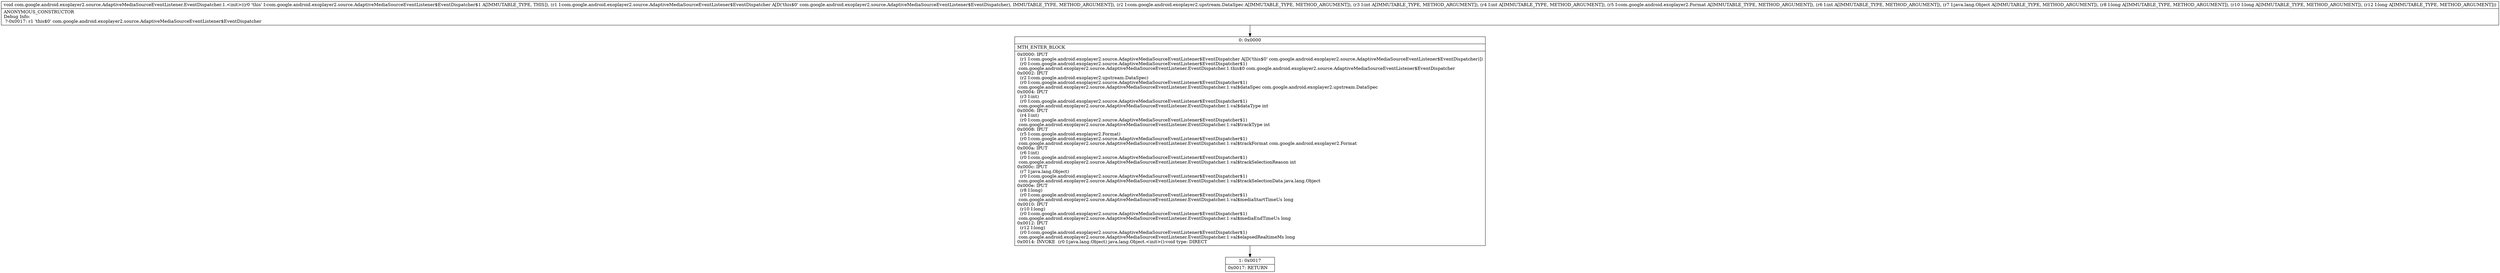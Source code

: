 digraph "CFG forcom.google.android.exoplayer2.source.AdaptiveMediaSourceEventListener.EventDispatcher.1.\<init\>(Lcom\/google\/android\/exoplayer2\/source\/AdaptiveMediaSourceEventListener$EventDispatcher;Lcom\/google\/android\/exoplayer2\/upstream\/DataSpec;IILcom\/google\/android\/exoplayer2\/Format;ILjava\/lang\/Object;JJJ)V" {
Node_0 [shape=record,label="{0\:\ 0x0000|MTH_ENTER_BLOCK\l|0x0000: IPUT  \l  (r1 I:com.google.android.exoplayer2.source.AdaptiveMediaSourceEventListener$EventDispatcher A[D('this$0' com.google.android.exoplayer2.source.AdaptiveMediaSourceEventListener$EventDispatcher)])\l  (r0 I:com.google.android.exoplayer2.source.AdaptiveMediaSourceEventListener$EventDispatcher$1)\l com.google.android.exoplayer2.source.AdaptiveMediaSourceEventListener.EventDispatcher.1.this$0 com.google.android.exoplayer2.source.AdaptiveMediaSourceEventListener$EventDispatcher \l0x0002: IPUT  \l  (r2 I:com.google.android.exoplayer2.upstream.DataSpec)\l  (r0 I:com.google.android.exoplayer2.source.AdaptiveMediaSourceEventListener$EventDispatcher$1)\l com.google.android.exoplayer2.source.AdaptiveMediaSourceEventListener.EventDispatcher.1.val$dataSpec com.google.android.exoplayer2.upstream.DataSpec \l0x0004: IPUT  \l  (r3 I:int)\l  (r0 I:com.google.android.exoplayer2.source.AdaptiveMediaSourceEventListener$EventDispatcher$1)\l com.google.android.exoplayer2.source.AdaptiveMediaSourceEventListener.EventDispatcher.1.val$dataType int \l0x0006: IPUT  \l  (r4 I:int)\l  (r0 I:com.google.android.exoplayer2.source.AdaptiveMediaSourceEventListener$EventDispatcher$1)\l com.google.android.exoplayer2.source.AdaptiveMediaSourceEventListener.EventDispatcher.1.val$trackType int \l0x0008: IPUT  \l  (r5 I:com.google.android.exoplayer2.Format)\l  (r0 I:com.google.android.exoplayer2.source.AdaptiveMediaSourceEventListener$EventDispatcher$1)\l com.google.android.exoplayer2.source.AdaptiveMediaSourceEventListener.EventDispatcher.1.val$trackFormat com.google.android.exoplayer2.Format \l0x000a: IPUT  \l  (r6 I:int)\l  (r0 I:com.google.android.exoplayer2.source.AdaptiveMediaSourceEventListener$EventDispatcher$1)\l com.google.android.exoplayer2.source.AdaptiveMediaSourceEventListener.EventDispatcher.1.val$trackSelectionReason int \l0x000c: IPUT  \l  (r7 I:java.lang.Object)\l  (r0 I:com.google.android.exoplayer2.source.AdaptiveMediaSourceEventListener$EventDispatcher$1)\l com.google.android.exoplayer2.source.AdaptiveMediaSourceEventListener.EventDispatcher.1.val$trackSelectionData java.lang.Object \l0x000e: IPUT  \l  (r8 I:long)\l  (r0 I:com.google.android.exoplayer2.source.AdaptiveMediaSourceEventListener$EventDispatcher$1)\l com.google.android.exoplayer2.source.AdaptiveMediaSourceEventListener.EventDispatcher.1.val$mediaStartTimeUs long \l0x0010: IPUT  \l  (r10 I:long)\l  (r0 I:com.google.android.exoplayer2.source.AdaptiveMediaSourceEventListener$EventDispatcher$1)\l com.google.android.exoplayer2.source.AdaptiveMediaSourceEventListener.EventDispatcher.1.val$mediaEndTimeUs long \l0x0012: IPUT  \l  (r12 I:long)\l  (r0 I:com.google.android.exoplayer2.source.AdaptiveMediaSourceEventListener$EventDispatcher$1)\l com.google.android.exoplayer2.source.AdaptiveMediaSourceEventListener.EventDispatcher.1.val$elapsedRealtimeMs long \l0x0014: INVOKE  (r0 I:java.lang.Object) java.lang.Object.\<init\>():void type: DIRECT \l}"];
Node_1 [shape=record,label="{1\:\ 0x0017|0x0017: RETURN   \l}"];
MethodNode[shape=record,label="{void com.google.android.exoplayer2.source.AdaptiveMediaSourceEventListener.EventDispatcher.1.\<init\>((r0 'this' I:com.google.android.exoplayer2.source.AdaptiveMediaSourceEventListener$EventDispatcher$1 A[IMMUTABLE_TYPE, THIS]), (r1 I:com.google.android.exoplayer2.source.AdaptiveMediaSourceEventListener$EventDispatcher A[D('this$0' com.google.android.exoplayer2.source.AdaptiveMediaSourceEventListener$EventDispatcher), IMMUTABLE_TYPE, METHOD_ARGUMENT]), (r2 I:com.google.android.exoplayer2.upstream.DataSpec A[IMMUTABLE_TYPE, METHOD_ARGUMENT]), (r3 I:int A[IMMUTABLE_TYPE, METHOD_ARGUMENT]), (r4 I:int A[IMMUTABLE_TYPE, METHOD_ARGUMENT]), (r5 I:com.google.android.exoplayer2.Format A[IMMUTABLE_TYPE, METHOD_ARGUMENT]), (r6 I:int A[IMMUTABLE_TYPE, METHOD_ARGUMENT]), (r7 I:java.lang.Object A[IMMUTABLE_TYPE, METHOD_ARGUMENT]), (r8 I:long A[IMMUTABLE_TYPE, METHOD_ARGUMENT]), (r10 I:long A[IMMUTABLE_TYPE, METHOD_ARGUMENT]), (r12 I:long A[IMMUTABLE_TYPE, METHOD_ARGUMENT]))  | ANONYMOUS_CONSTRUCTOR\lDebug Info:\l  ?\-0x0017: r1 'this$0' com.google.android.exoplayer2.source.AdaptiveMediaSourceEventListener$EventDispatcher\l}"];
MethodNode -> Node_0;
Node_0 -> Node_1;
}

